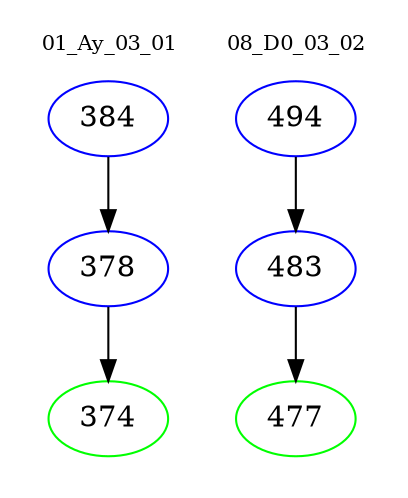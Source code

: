 digraph{
subgraph cluster_0 {
color = white
label = "01_Ay_03_01";
fontsize=10;
T0_384 [label="384", color="blue"]
T0_384 -> T0_378 [color="black"]
T0_378 [label="378", color="blue"]
T0_378 -> T0_374 [color="black"]
T0_374 [label="374", color="green"]
}
subgraph cluster_1 {
color = white
label = "08_D0_03_02";
fontsize=10;
T1_494 [label="494", color="blue"]
T1_494 -> T1_483 [color="black"]
T1_483 [label="483", color="blue"]
T1_483 -> T1_477 [color="black"]
T1_477 [label="477", color="green"]
}
}
